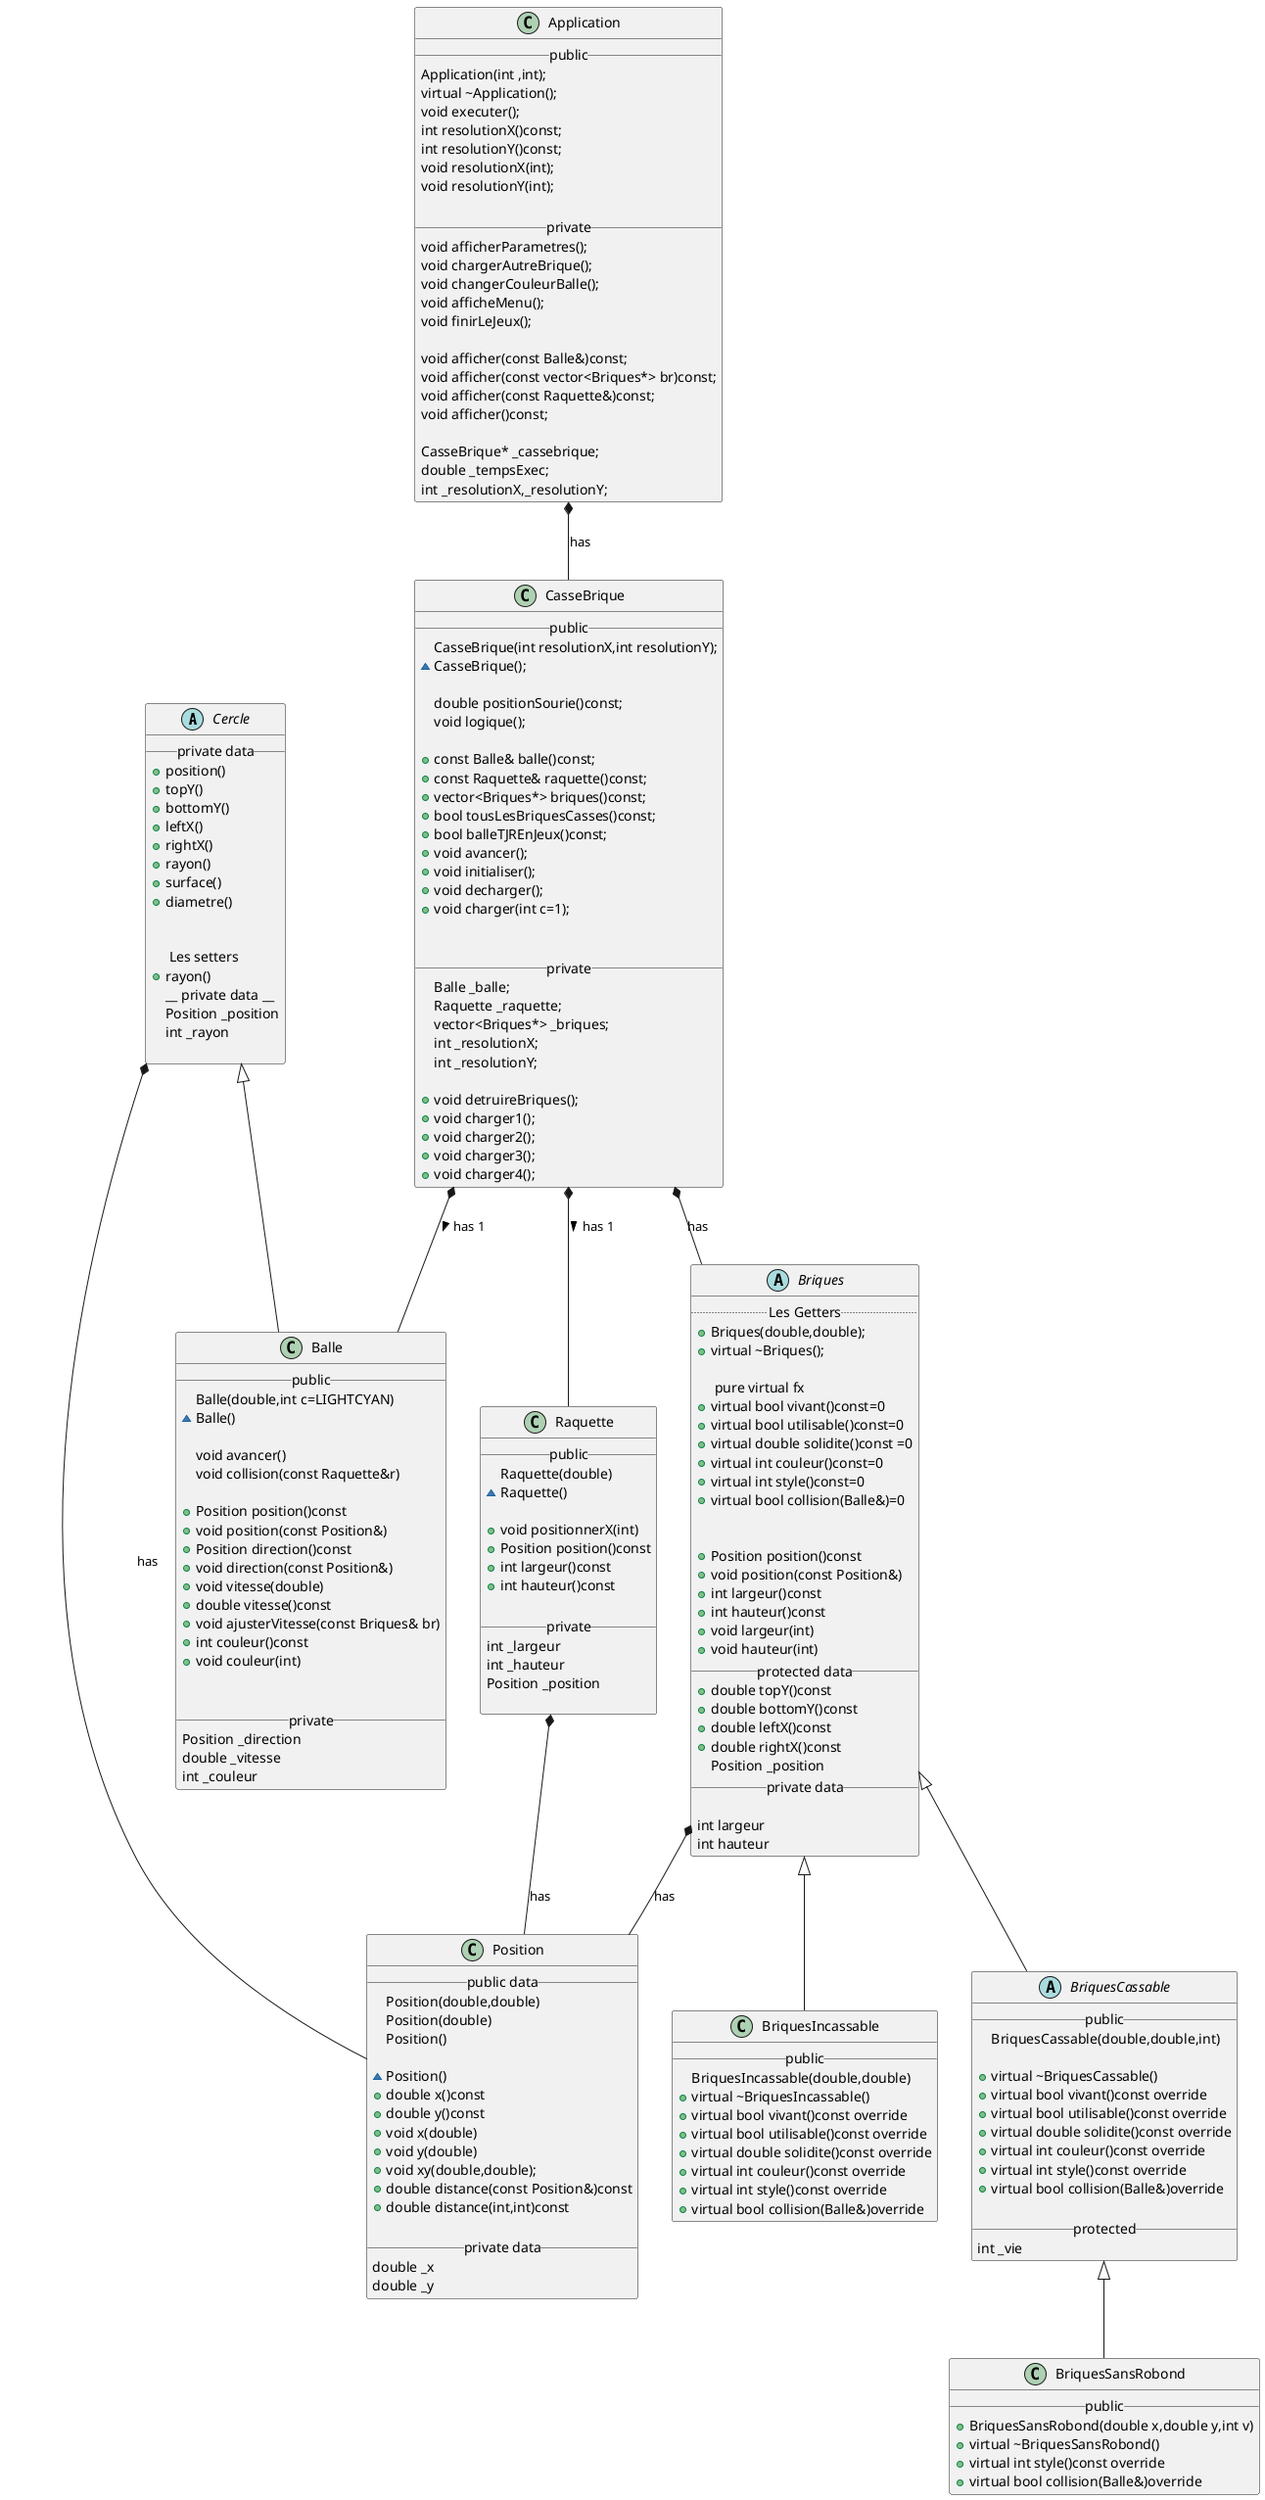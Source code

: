 @startuml
abstract Cercle{
__ private data __
  + position()
  + topY()
  + bottomY()
  + leftX()
  + rightX()
  + rayon()
  + surface()
  + diametre()


  .. Les setters ..
  + rayon()
  __ private data __
  Position _position
  int _rayon

}
abstract Briques{
  .. Les Getters ..
  +Briques(double,double);
        +virtual ~Briques();

        .. pure virtual fx ..
        +virtual bool vivant()const=0
        +virtual bool utilisable()const=0
        +virtual double solidite()const =0
        +virtual int couleur()const=0
        +virtual int style()const=0
        +virtual bool collision(Balle&)=0


        +Position position()const
        +void position(const Position&)
        +int largeur()const
        +int hauteur()const
        +void largeur(int)
        +void hauteur(int)
  __ protected data __
     +double topY()const
        +double bottomY()const
        +double leftX()const
        +double rightX()const
  Position _position
  __ private data __

  int largeur
  int hauteur
}
class Position{
     __public data__
        Position(double,double)
        Position(double)
        Position()

        ~Position()
        +double x()const
        +double y()const
        +void x(double)
        +void y(double)
        +void xy(double,double);
        +double distance(const Position&)const
        +double distance(int,int)const

    __private data__
        double _x
        double _y
}
class Raquette{
__public__
	Raquette(double)
	~Raquette()

	+void positionnerX(int)
	+Position position()const
	+int largeur()const
	+int hauteur()const

__private__
    int _largeur
    int _hauteur
    Position _position

}
abstract class BriquesCassable
{
    __public__
        BriquesCassable(double,double,int)

        +virtual ~BriquesCassable()
        +virtual bool vivant()const override
        +virtual bool utilisable()const override
        +virtual double solidite()const override
        +virtual int couleur()const override
        +virtual int style()const override
        +virtual bool collision(Balle&)override

    __protected__
        int _vie
}
class BriquesIncassable
{
    __public__
        BriquesIncassable(double,double)
        +virtual ~BriquesIncassable()
        +virtual bool vivant()const override
        +virtual bool utilisable()const override
        +virtual double solidite()const override
        +virtual int couleur()const override
        +virtual int style()const override
        +virtual bool collision(Balle&)override
}
class BriquesSansRobond
{
    __public__
        +BriquesSansRobond(double x,double y,int v)
        +virtual ~BriquesSansRobond()
        +virtual int style()const override
        +virtual bool collision(Balle&)override
}
class Balle{
__public__
	Balle(double,int c=LIGHTCYAN)
	~Balle()

	void avancer()
	void collision(const Raquette&r)

	+Position position()const
	+void position(const Position&)
	+Position direction()const
	+void direction(const Position&)
	+void vitesse(double)
	+double vitesse()const
	+void ajusterVitesse(const Briques& br)
	+int couleur()const
	+void couleur(int)


__private__
	Position _direction
	double _vitesse
	int _couleur
}

class CasseBrique
{
__public__
	CasseBrique(int resolutionX,int resolutionY);
	~CasseBrique();

	double positionSourie()const;
	void logique();

    +const Balle& balle()const;
    +const Raquette& raquette()const;
    +vector<Briques*> briques()const;
    +bool tousLesBriquesCasses()const;
    +bool balleTJREnJeux()const;
    +void avancer();
    +void initialiser();
    +void decharger();
    +void charger(int c=1);


__private__
	Balle _balle;
	Raquette _raquette;
	vector<Briques*> _briques;
	int _resolutionX;
	int _resolutionY;

	+void detruireBriques();
	+void charger1();
	+void charger2();
	+void charger3();
	+void charger4();
}


class Application
{
    __public__
        Application(int ,int);
        virtual ~Application();
        void executer();
        int resolutionX()const;
        int resolutionY()const;
        void resolutionX(int);
        void resolutionY(int);

    __private__
        void afficherParametres();
        void chargerAutreBrique();
        void changerCouleurBalle();
        void afficheMenu();
        void finirLeJeux();

        void afficher(const Balle&)const;
        void afficher(const vector<Briques*> br)const;
        void afficher(const Raquette&)const;
        void afficher()const;

        CasseBrique* _cassebrique;
        double _tempsExec;
        int _resolutionX,_resolutionY;
}
Application *-- CasseBrique : has
CasseBrique *-- Briques : has
CasseBrique *-- Balle : has 1 >
CasseBrique *-- Raquette : has 1 >
Cercle <|-- Balle
abstract Briques
Briques <|-- BriquesCassable
Briques <|-- BriquesIncassable
BriquesCassable <|-- BriquesSansRobond

Briques *-- Position : has
Cercle *-- Position : has
Raquette *-- Position : has
@enduml